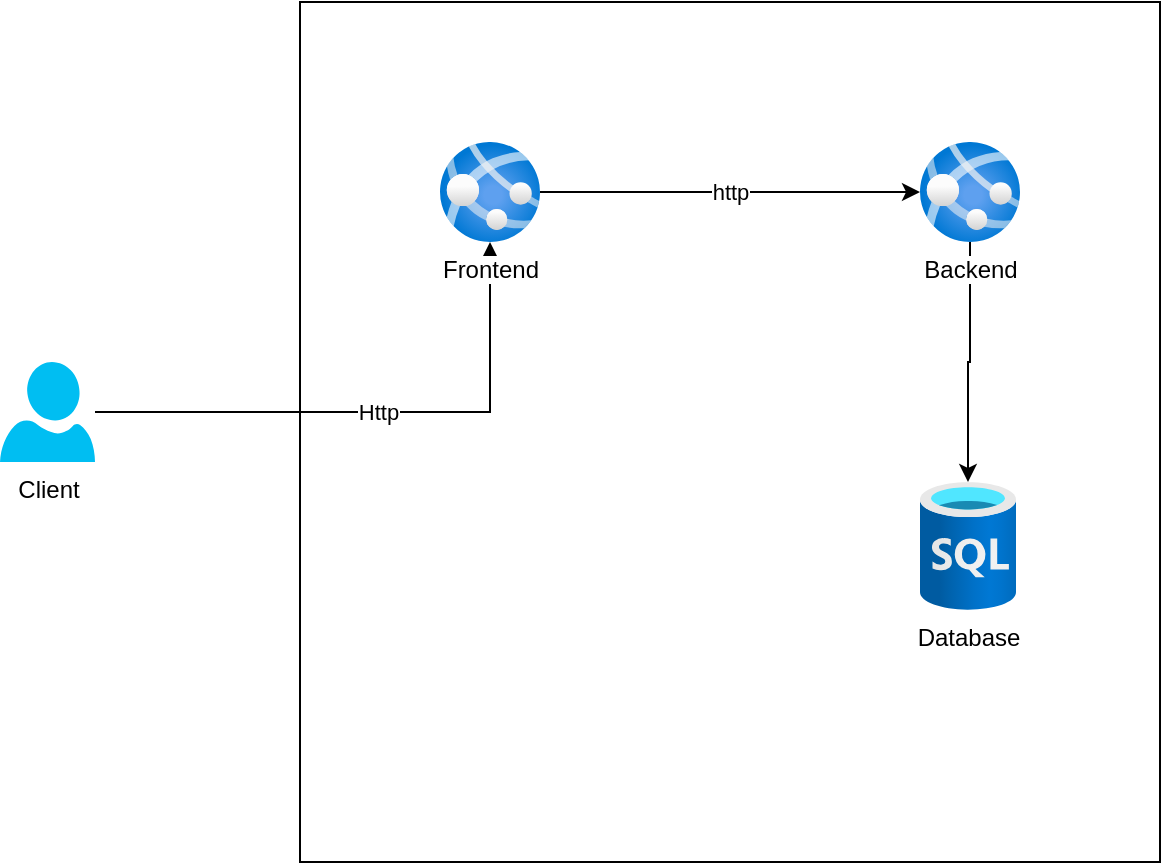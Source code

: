 <mxfile version="14.8.0" type="github">
  <diagram id="TiYXyFhe4NTS8cn9fNg8" name="Page-1">
    <mxGraphModel dx="813" dy="477" grid="1" gridSize="10" guides="1" tooltips="1" connect="1" arrows="1" fold="1" page="1" pageScale="1" pageWidth="827" pageHeight="1169" math="0" shadow="0">
      <root>
        <mxCell id="0" />
        <mxCell id="1" parent="0" />
        <mxCell id="DS09eDRxhQdFsYPHeKOK-2" value="" style="whiteSpace=wrap;html=1;aspect=fixed;" vertex="1" parent="1">
          <mxGeometry x="210" y="40" width="430" height="430" as="geometry" />
        </mxCell>
        <mxCell id="DS09eDRxhQdFsYPHeKOK-7" value="Http" style="edgeStyle=orthogonalEdgeStyle;rounded=0;orthogonalLoop=1;jettySize=auto;html=1;" edge="1" parent="1" source="DS09eDRxhQdFsYPHeKOK-1" target="DS09eDRxhQdFsYPHeKOK-4">
          <mxGeometry relative="1" as="geometry" />
        </mxCell>
        <mxCell id="DS09eDRxhQdFsYPHeKOK-1" value="Client" style="verticalLabelPosition=bottom;html=1;verticalAlign=top;align=center;strokeColor=none;fillColor=#00BEF2;shape=mxgraph.azure.user;" vertex="1" parent="1">
          <mxGeometry x="60" y="220" width="47.5" height="50" as="geometry" />
        </mxCell>
        <mxCell id="DS09eDRxhQdFsYPHeKOK-6" value="http" style="edgeStyle=orthogonalEdgeStyle;rounded=0;orthogonalLoop=1;jettySize=auto;html=1;" edge="1" parent="1" source="DS09eDRxhQdFsYPHeKOK-4" target="DS09eDRxhQdFsYPHeKOK-5">
          <mxGeometry relative="1" as="geometry" />
        </mxCell>
        <mxCell id="DS09eDRxhQdFsYPHeKOK-4" value="Frontend" style="aspect=fixed;html=1;points=[];align=center;image;fontSize=12;image=img/lib/azure2/containers/App_Services.svg;" vertex="1" parent="1">
          <mxGeometry x="280" y="110" width="50" height="50" as="geometry" />
        </mxCell>
        <mxCell id="DS09eDRxhQdFsYPHeKOK-10" style="edgeStyle=orthogonalEdgeStyle;rounded=0;orthogonalLoop=1;jettySize=auto;html=1;" edge="1" parent="1" source="DS09eDRxhQdFsYPHeKOK-5" target="DS09eDRxhQdFsYPHeKOK-9">
          <mxGeometry relative="1" as="geometry" />
        </mxCell>
        <mxCell id="DS09eDRxhQdFsYPHeKOK-5" value="Backend" style="aspect=fixed;html=1;points=[];align=center;image;fontSize=12;image=img/lib/azure2/containers/App_Services.svg;" vertex="1" parent="1">
          <mxGeometry x="520" y="110" width="50" height="50" as="geometry" />
        </mxCell>
        <mxCell id="DS09eDRxhQdFsYPHeKOK-9" value="Database" style="aspect=fixed;html=1;points=[];align=center;image;fontSize=12;image=img/lib/azure2/databases/SQL_Database.svg;" vertex="1" parent="1">
          <mxGeometry x="520" y="280" width="48" height="64" as="geometry" />
        </mxCell>
      </root>
    </mxGraphModel>
  </diagram>
</mxfile>
